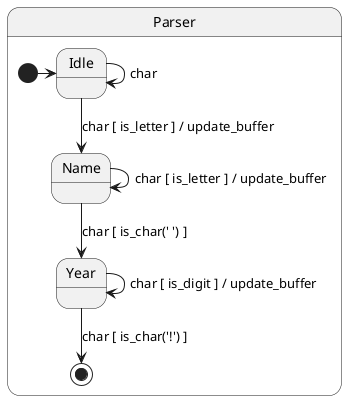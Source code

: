 @startuml

State Parser {
  [*] -> Idle
  Idle --> Name: char [ is_letter ] / update_buffer
  Idle --> Idle: char
  Name --> Name: char [ is_letter ] / update_buffer
  Name --> Year: char [ is_char(' ') ]
  Year --> Year: char [ is_digit ] / update_buffer
  Year --> [*]: char [ is_char('!') ]
}

@enduml
